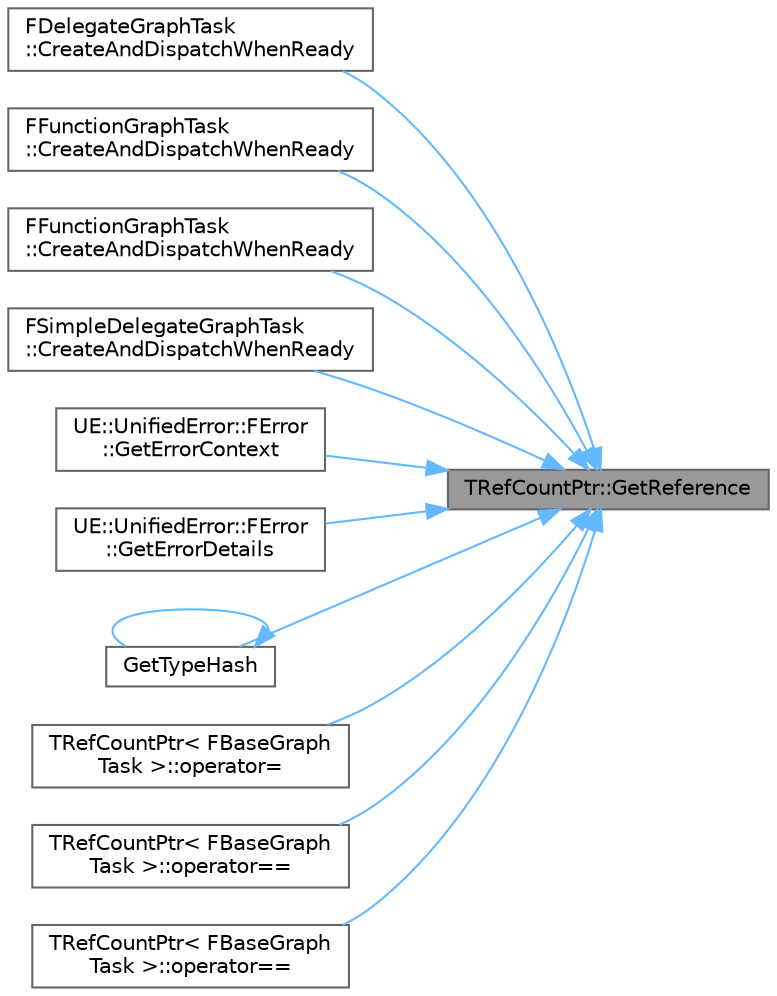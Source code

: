 digraph "TRefCountPtr::GetReference"
{
 // INTERACTIVE_SVG=YES
 // LATEX_PDF_SIZE
  bgcolor="transparent";
  edge [fontname=Helvetica,fontsize=10,labelfontname=Helvetica,labelfontsize=10];
  node [fontname=Helvetica,fontsize=10,shape=box,height=0.2,width=0.4];
  rankdir="RL";
  Node1 [id="Node000001",label="TRefCountPtr::GetReference",height=0.2,width=0.4,color="gray40", fillcolor="grey60", style="filled", fontcolor="black",tooltip=" "];
  Node1 -> Node2 [id="edge1_Node000001_Node000002",dir="back",color="steelblue1",style="solid",tooltip=" "];
  Node2 [id="Node000002",label="FDelegateGraphTask\l::CreateAndDispatchWhenReady",height=0.2,width=0.4,color="grey40", fillcolor="white", style="filled",URL="$da/d16/classFDelegateGraphTask.html#a1275878d34a88209cb2e59664708fe9b",tooltip="Create a task and dispatch it when the prerequisites are complete."];
  Node1 -> Node3 [id="edge2_Node000001_Node000003",dir="back",color="steelblue1",style="solid",tooltip=" "];
  Node3 [id="Node000003",label="FFunctionGraphTask\l::CreateAndDispatchWhenReady",height=0.2,width=0.4,color="grey40", fillcolor="white", style="filled",URL="$d8/d7d/structFFunctionGraphTask.html#a1509cb87ac5cfa18e52842eaf0b05129",tooltip="Create a task and dispatch it when the prerequisites are complete."];
  Node1 -> Node4 [id="edge3_Node000001_Node000004",dir="back",color="steelblue1",style="solid",tooltip=" "];
  Node4 [id="Node000004",label="FFunctionGraphTask\l::CreateAndDispatchWhenReady",height=0.2,width=0.4,color="grey40", fillcolor="white", style="filled",URL="$d8/d7d/structFFunctionGraphTask.html#a4c3ff0fb2c1da9c6769ddf58e8712461",tooltip=" "];
  Node1 -> Node5 [id="edge4_Node000001_Node000005",dir="back",color="steelblue1",style="solid",tooltip=" "];
  Node5 [id="Node000005",label="FSimpleDelegateGraphTask\l::CreateAndDispatchWhenReady",height=0.2,width=0.4,color="grey40", fillcolor="white", style="filled",URL="$d6/de6/classFSimpleDelegateGraphTask.html#a636c9be284b7b20a77a263a514a02be0",tooltip="Create a task and dispatch it when the prerequisites are complete."];
  Node1 -> Node6 [id="edge5_Node000001_Node000006",dir="back",color="steelblue1",style="solid",tooltip=" "];
  Node6 [id="Node000006",label="UE::UnifiedError::FError\l::GetErrorContext",height=0.2,width=0.4,color="grey40", fillcolor="white", style="filled",URL="$d4/d8b/classUE_1_1UnifiedError_1_1FError.html#acd5c5f01ce2eed39f9407d6a56209851",tooltip=" "];
  Node1 -> Node7 [id="edge6_Node000001_Node000007",dir="back",color="steelblue1",style="solid",tooltip=" "];
  Node7 [id="Node000007",label="UE::UnifiedError::FError\l::GetErrorDetails",height=0.2,width=0.4,color="grey40", fillcolor="white", style="filled",URL="$d4/d8b/classUE_1_1UnifiedError_1_1FError.html#af1ca4f737126b79db99a5ee453a41ca3",tooltip=" "];
  Node1 -> Node8 [id="edge7_Node000001_Node000008",dir="back",color="steelblue1",style="solid",tooltip=" "];
  Node8 [id="Node000008",label="GetTypeHash",height=0.2,width=0.4,color="grey40", fillcolor="white", style="filled",URL="$d4/d7e/RefCounting_8h.html#a51ed0d05e612ac4b6fee9a12333bdaef",tooltip=" "];
  Node8 -> Node8 [id="edge8_Node000008_Node000008",dir="back",color="steelblue1",style="solid",tooltip=" "];
  Node1 -> Node9 [id="edge9_Node000001_Node000009",dir="back",color="steelblue1",style="solid",tooltip=" "];
  Node9 [id="Node000009",label="TRefCountPtr\< FBaseGraph\lTask \>::operator=",height=0.2,width=0.4,color="grey40", fillcolor="white", style="filled",URL="$da/da2/classTRefCountPtr.html#a5ca52b3847a8675c110e9f181565f2fe",tooltip=" "];
  Node1 -> Node10 [id="edge10_Node000001_Node000010",dir="back",color="steelblue1",style="solid",tooltip=" "];
  Node10 [id="Node000010",label="TRefCountPtr\< FBaseGraph\lTask \>::operator==",height=0.2,width=0.4,color="grey40", fillcolor="white", style="filled",URL="$da/da2/classTRefCountPtr.html#ad26891d8e63df2dbd7acb07fd78af94c",tooltip=" "];
  Node1 -> Node11 [id="edge11_Node000001_Node000011",dir="back",color="steelblue1",style="solid",tooltip=" "];
  Node11 [id="Node000011",label="TRefCountPtr\< FBaseGraph\lTask \>::operator==",height=0.2,width=0.4,color="grey40", fillcolor="white", style="filled",URL="$da/da2/classTRefCountPtr.html#a642c7c3290953cc08d01392662647f4b",tooltip=" "];
}
